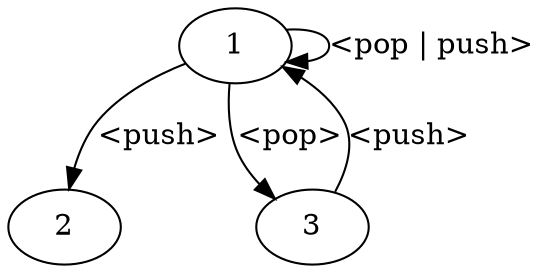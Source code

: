 
digraph enabledness {
1 [label="1"]
2 [label="2"]
3 [label="3"]

1->1 [label="<pop | push>"]
1->2 [label="<push>"]
1->3 [label="<pop>"]
3->1 [label="<push>"]
}